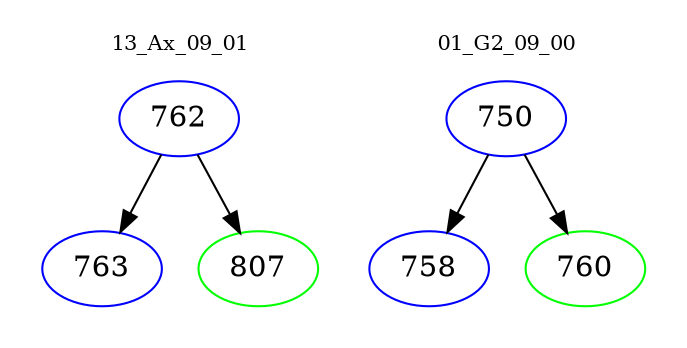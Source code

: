 digraph{
subgraph cluster_0 {
color = white
label = "13_Ax_09_01";
fontsize=10;
T0_762 [label="762", color="blue"]
T0_762 -> T0_763 [color="black"]
T0_763 [label="763", color="blue"]
T0_762 -> T0_807 [color="black"]
T0_807 [label="807", color="green"]
}
subgraph cluster_1 {
color = white
label = "01_G2_09_00";
fontsize=10;
T1_750 [label="750", color="blue"]
T1_750 -> T1_758 [color="black"]
T1_758 [label="758", color="blue"]
T1_750 -> T1_760 [color="black"]
T1_760 [label="760", color="green"]
}
}
